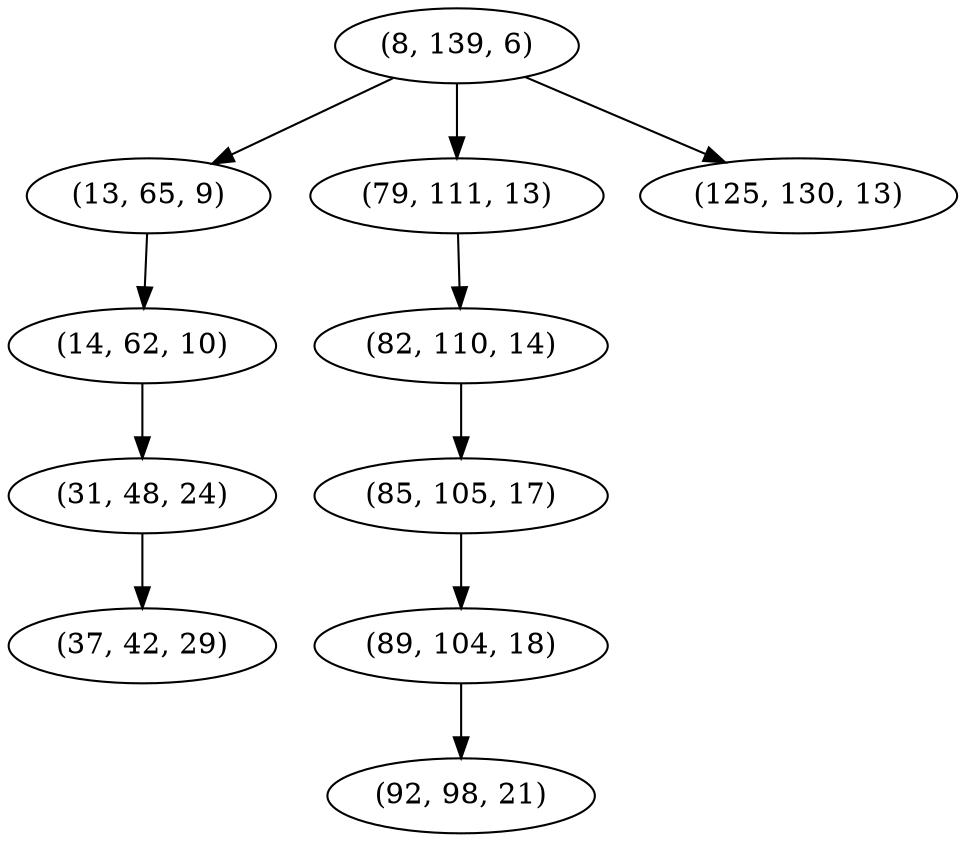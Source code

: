 digraph tree {
    "(8, 139, 6)";
    "(13, 65, 9)";
    "(14, 62, 10)";
    "(31, 48, 24)";
    "(37, 42, 29)";
    "(79, 111, 13)";
    "(82, 110, 14)";
    "(85, 105, 17)";
    "(89, 104, 18)";
    "(92, 98, 21)";
    "(125, 130, 13)";
    "(8, 139, 6)" -> "(13, 65, 9)";
    "(8, 139, 6)" -> "(79, 111, 13)";
    "(8, 139, 6)" -> "(125, 130, 13)";
    "(13, 65, 9)" -> "(14, 62, 10)";
    "(14, 62, 10)" -> "(31, 48, 24)";
    "(31, 48, 24)" -> "(37, 42, 29)";
    "(79, 111, 13)" -> "(82, 110, 14)";
    "(82, 110, 14)" -> "(85, 105, 17)";
    "(85, 105, 17)" -> "(89, 104, 18)";
    "(89, 104, 18)" -> "(92, 98, 21)";
}
